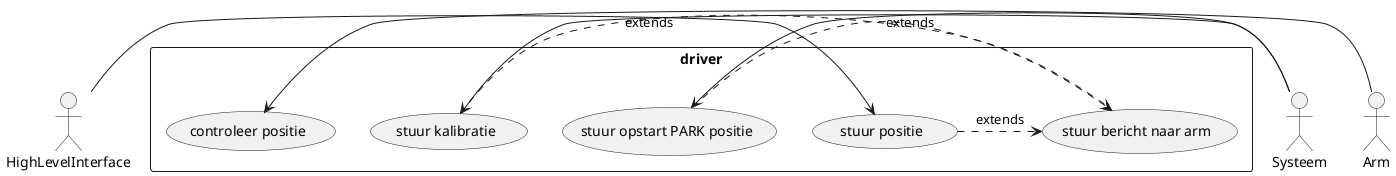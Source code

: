 @startuml

actor HighLevelInterface
actor Systeem
actor Arm
rectangle driver {
    (stuur bericht naar arm)
    HighLevelInterface -> (stuur positie)
    (stuur positie) .> (stuur bericht naar arm) : extends
    Systeem -> (stuur opstart PARK positie) 
    (stuur opstart PARK positie) .> (stuur bericht naar arm) : extends
    Systeem -> (stuur kalibratie)
    (stuur kalibratie) .> (stuur bericht naar arm) : extends

    Arm -> (controleer positie)
}

@enduml
